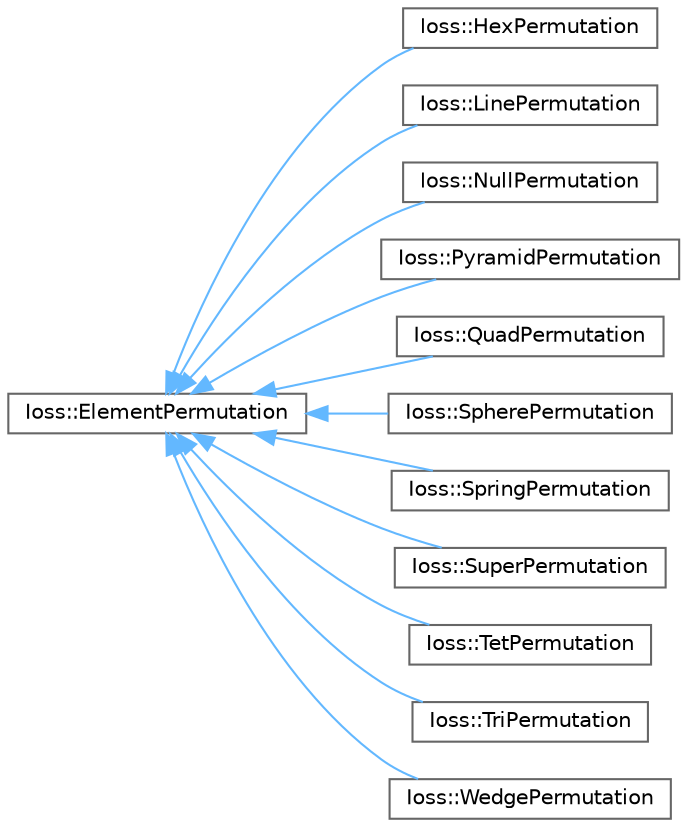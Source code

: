 digraph "Graphical Class Hierarchy"
{
 // INTERACTIVE_SVG=YES
 // LATEX_PDF_SIZE
  bgcolor="transparent";
  edge [fontname=Helvetica,fontsize=10,labelfontname=Helvetica,labelfontsize=10];
  node [fontname=Helvetica,fontsize=10,shape=box,height=0.2,width=0.4];
  rankdir="LR";
  Node0 [id="Node000000",label="Ioss::ElementPermutation",height=0.2,width=0.4,color="grey40", fillcolor="white", style="filled",URL="$classIoss_1_1ElementPermutation.html",tooltip=" "];
  Node0 -> Node1 [id="edge45_Node000000_Node000001",dir="back",color="steelblue1",style="solid",tooltip=" "];
  Node1 [id="Node000001",label="Ioss::HexPermutation",height=0.2,width=0.4,color="grey40", fillcolor="white", style="filled",URL="$classIoss_1_1HexPermutation.html",tooltip=" "];
  Node0 -> Node2 [id="edge46_Node000000_Node000002",dir="back",color="steelblue1",style="solid",tooltip=" "];
  Node2 [id="Node000002",label="Ioss::LinePermutation",height=0.2,width=0.4,color="grey40", fillcolor="white", style="filled",URL="$classIoss_1_1LinePermutation.html",tooltip=" "];
  Node0 -> Node3 [id="edge47_Node000000_Node000003",dir="back",color="steelblue1",style="solid",tooltip=" "];
  Node3 [id="Node000003",label="Ioss::NullPermutation",height=0.2,width=0.4,color="grey40", fillcolor="white", style="filled",URL="$classIoss_1_1NullPermutation.html",tooltip=" "];
  Node0 -> Node4 [id="edge48_Node000000_Node000004",dir="back",color="steelblue1",style="solid",tooltip=" "];
  Node4 [id="Node000004",label="Ioss::PyramidPermutation",height=0.2,width=0.4,color="grey40", fillcolor="white", style="filled",URL="$classIoss_1_1PyramidPermutation.html",tooltip=" "];
  Node0 -> Node5 [id="edge49_Node000000_Node000005",dir="back",color="steelblue1",style="solid",tooltip=" "];
  Node5 [id="Node000005",label="Ioss::QuadPermutation",height=0.2,width=0.4,color="grey40", fillcolor="white", style="filled",URL="$classIoss_1_1QuadPermutation.html",tooltip=" "];
  Node0 -> Node6 [id="edge50_Node000000_Node000006",dir="back",color="steelblue1",style="solid",tooltip=" "];
  Node6 [id="Node000006",label="Ioss::SpherePermutation",height=0.2,width=0.4,color="grey40", fillcolor="white", style="filled",URL="$classIoss_1_1SpherePermutation.html",tooltip=" "];
  Node0 -> Node7 [id="edge51_Node000000_Node000007",dir="back",color="steelblue1",style="solid",tooltip=" "];
  Node7 [id="Node000007",label="Ioss::SpringPermutation",height=0.2,width=0.4,color="grey40", fillcolor="white", style="filled",URL="$classIoss_1_1SpringPermutation.html",tooltip=" "];
  Node0 -> Node8 [id="edge52_Node000000_Node000008",dir="back",color="steelblue1",style="solid",tooltip=" "];
  Node8 [id="Node000008",label="Ioss::SuperPermutation",height=0.2,width=0.4,color="grey40", fillcolor="white", style="filled",URL="$classIoss_1_1SuperPermutation.html",tooltip=" "];
  Node0 -> Node9 [id="edge53_Node000000_Node000009",dir="back",color="steelblue1",style="solid",tooltip=" "];
  Node9 [id="Node000009",label="Ioss::TetPermutation",height=0.2,width=0.4,color="grey40", fillcolor="white", style="filled",URL="$classIoss_1_1TetPermutation.html",tooltip=" "];
  Node0 -> Node10 [id="edge54_Node000000_Node000010",dir="back",color="steelblue1",style="solid",tooltip=" "];
  Node10 [id="Node000010",label="Ioss::TriPermutation",height=0.2,width=0.4,color="grey40", fillcolor="white", style="filled",URL="$classIoss_1_1TriPermutation.html",tooltip=" "];
  Node0 -> Node11 [id="edge55_Node000000_Node000011",dir="back",color="steelblue1",style="solid",tooltip=" "];
  Node11 [id="Node000011",label="Ioss::WedgePermutation",height=0.2,width=0.4,color="grey40", fillcolor="white", style="filled",URL="$classIoss_1_1WedgePermutation.html",tooltip=" "];
}
